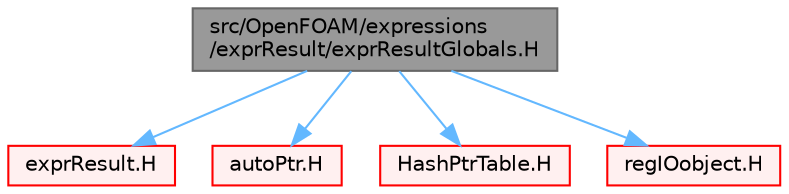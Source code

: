 digraph "src/OpenFOAM/expressions/exprResult/exprResultGlobals.H"
{
 // LATEX_PDF_SIZE
  bgcolor="transparent";
  edge [fontname=Helvetica,fontsize=10,labelfontname=Helvetica,labelfontsize=10];
  node [fontname=Helvetica,fontsize=10,shape=box,height=0.2,width=0.4];
  Node1 [id="Node000001",label="src/OpenFOAM/expressions\l/exprResult/exprResultGlobals.H",height=0.2,width=0.4,color="gray40", fillcolor="grey60", style="filled", fontcolor="black",tooltip=" "];
  Node1 -> Node2 [id="edge1_Node000001_Node000002",color="steelblue1",style="solid",tooltip=" "];
  Node2 [id="Node000002",label="exprResult.H",height=0.2,width=0.4,color="red", fillcolor="#FFF0F0", style="filled",URL="$exprResult_8H.html",tooltip=" "];
  Node1 -> Node106 [id="edge2_Node000001_Node000106",color="steelblue1",style="solid",tooltip=" "];
  Node106 [id="Node000106",label="autoPtr.H",height=0.2,width=0.4,color="red", fillcolor="#FFF0F0", style="filled",URL="$autoPtr_8H.html",tooltip=" "];
  Node1 -> Node207 [id="edge3_Node000001_Node000207",color="steelblue1",style="solid",tooltip=" "];
  Node207 [id="Node000207",label="HashPtrTable.H",height=0.2,width=0.4,color="red", fillcolor="#FFF0F0", style="filled",URL="$HashPtrTable_8H.html",tooltip=" "];
  Node1 -> Node209 [id="edge4_Node000001_Node000209",color="steelblue1",style="solid",tooltip=" "];
  Node209 [id="Node000209",label="regIOobject.H",height=0.2,width=0.4,color="red", fillcolor="#FFF0F0", style="filled",URL="$regIOobject_8H.html",tooltip=" "];
}
